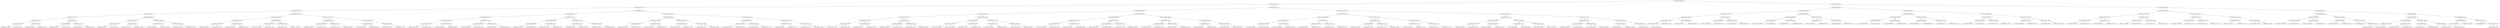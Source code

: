digraph G{
2045282581 [label="Node{data=[6309, 6309]}"]
2045282581 -> 1171483858
1171483858 [label="Node{data=[5216, 5216]}"]
1171483858 -> 536204445
536204445 [label="Node{data=[3997, 3997]}"]
536204445 -> 1309639903
1309639903 [label="Node{data=[3300, 3300]}"]
1309639903 -> 1938955306
1938955306 [label="Node{data=[539, 539]}"]
1938955306 -> 762923894
762923894 [label="Node{data=[531, 531]}"]
762923894 -> 479802232
479802232 [label="Node{data=[527, 527]}"]
479802232 -> 771908936
771908936 [label="Node{data=[512, 512]}"]
771908936 -> 1293045742
1293045742 [label="Node{data=[345, 345]}"]
771908936 -> 710381505
710381505 [label="Node{data=[526, 526]}"]
479802232 -> 2139122432
2139122432 [label="Node{data=[529, 529]}"]
2139122432 -> 1108699549
1108699549 [label="Node{data=[528, 528]}"]
2139122432 -> 489104142
489104142 [label="Node{data=[530, 530]}"]
762923894 -> 186162924
186162924 [label="Node{data=[535, 535]}"]
186162924 -> 2008825060
2008825060 [label="Node{data=[533, 533]}"]
2008825060 -> 512555535
512555535 [label="Node{data=[532, 532]}"]
2008825060 -> 974620035
974620035 [label="Node{data=[534, 534]}"]
186162924 -> 1974965203
1974965203 [label="Node{data=[537, 537]}"]
1974965203 -> 1677384349
1677384349 [label="Node{data=[536, 536]}"]
1974965203 -> 442435695
442435695 [label="Node{data=[538, 538]}"]
1938955306 -> 484621626
484621626 [label="Node{data=[3288, 3288]}"]
484621626 -> 1426234494
1426234494 [label="Node{data=[549, 549]}"]
1426234494 -> 1620679281
1620679281 [label="Node{data=[541, 541]}"]
1620679281 -> 48757373
48757373 [label="Node{data=[540, 540]}"]
1620679281 -> 199597174
199597174 [label="Node{data=[542, 542]}"]
1426234494 -> 1254428696
1254428696 [label="Node{data=[620, 620]}"]
1254428696 -> 1713590563
1713590563 [label="Node{data=[617, 617]}"]
1254428696 -> 1529510792
1529510792 [label="Node{data=[1020, 1020]}"]
484621626 -> 2081118903
2081118903 [label="Node{data=[3296, 3296]}"]
2081118903 -> 514638078
514638078 [label="Node{data=[3294, 3294]}"]
514638078 -> 1652174913
1652174913 [label="Node{data=[3293, 3293]}"]
514638078 -> 1787093437
1787093437 [label="Node{data=[3295, 3295]}"]
2081118903 -> 1283244216
1283244216 [label="Node{data=[3298, 3298]}"]
1283244216 -> 875512569
875512569 [label="Node{data=[3297, 3297]}"]
1283244216 -> 132416517
132416517 [label="Node{data=[3299, 3299]}"]
1309639903 -> 1252000845
1252000845 [label="Node{data=[3472, 3472]}"]
1252000845 -> 1626563745
1626563745 [label="Node{data=[3308, 3308]}"]
1626563745 -> 780520140
780520140 [label="Node{data=[3304, 3304]}"]
780520140 -> 224573365
224573365 [label="Node{data=[3302, 3302]}"]
224573365 -> 1193953336
1193953336 [label="Node{data=[3301, 3301]}"]
224573365 -> 1015544336
1015544336 [label="Node{data=[3303, 3303]}"]
780520140 -> 1020560614
1020560614 [label="Node{data=[3306, 3306]}"]
1020560614 -> 613635030
613635030 [label="Node{data=[3305, 3305]}"]
1020560614 -> 837661940
837661940 [label="Node{data=[3307, 3307]}"]
1626563745 -> 851025827
851025827 [label="Node{data=[3312, 3312]}"]
851025827 -> 710074022
710074022 [label="Node{data=[3310, 3310]}"]
710074022 -> 350303705
350303705 [label="Node{data=[3309, 3309]}"]
710074022 -> 1224178085
1224178085 [label="Node{data=[3311, 3311]}"]
851025827 -> 911057823
911057823 [label="Node{data=[3314, 3314]}"]
911057823 -> 173468702
173468702 [label="Node{data=[3313, 3313]}"]
911057823 -> 394547056
394547056 [label="Node{data=[3452, 3452]}"]
1252000845 -> 1691166324
1691166324 [label="Node{data=[3480, 3480]}"]
1691166324 -> 1070014505
1070014505 [label="Node{data=[3476, 3476]}"]
1070014505 -> 46927315
46927315 [label="Node{data=[3474, 3474]}"]
46927315 -> 923155765
923155765 [label="Node{data=[3473, 3473]}"]
46927315 -> 989152039
989152039 [label="Node{data=[3475, 3475]}"]
1070014505 -> 1010166328
1010166328 [label="Node{data=[3478, 3478]}"]
1010166328 -> 1593170680
1593170680 [label="Node{data=[3477, 3477]}"]
1010166328 -> 1478273926
1478273926 [label="Node{data=[3479, 3479]}"]
1691166324 -> 1214265305
1214265305 [label="Node{data=[3484, 3484]}"]
1214265305 -> 1536647367
1536647367 [label="Node{data=[3482, 3482]}"]
1536647367 -> 725963607
725963607 [label="Node{data=[3481, 3481]}"]
1536647367 -> 381197602
381197602 [label="Node{data=[3483, 3483]}"]
1214265305 -> 1605353171
1605353171 [label="Node{data=[3562, 3562]}"]
1605353171 -> 1071541433
1071541433 [label="Node{data=[3485, 3485]}"]
1605353171 -> 1048600574
1048600574 [label="Node{data=[3577, 3577]}"]
536204445 -> 1812173953
1812173953 [label="Node{data=[4801, 4801]}"]
1812173953 -> 1324934900
1324934900 [label="Node{data=[4686, 4686]}"]
1324934900 -> 42983478
42983478 [label="Node{data=[4007, 4007]}"]
42983478 -> 1045180470
1045180470 [label="Node{data=[4003, 4003]}"]
1045180470 -> 1318788322
1318788322 [label="Node{data=[4001, 4001]}"]
1318788322 -> 1197313155
1197313155 [label="Node{data=[4000, 4000]}"]
1318788322 -> 984500750
984500750 [label="Node{data=[4002, 4002]}"]
1045180470 -> 1706823917
1706823917 [label="Node{data=[4005, 4005]}"]
1706823917 -> 1943432372
1943432372 [label="Node{data=[4004, 4004]}"]
1706823917 -> 1489293273
1489293273 [label="Node{data=[4006, 4006]}"]
42983478 -> 284295413
284295413 [label="Node{data=[4011, 4011]}"]
284295413 -> 357323134
357323134 [label="Node{data=[4009, 4009]}"]
357323134 -> 1430203567
1430203567 [label="Node{data=[4008, 4008]}"]
357323134 -> 737905622
737905622 [label="Node{data=[4010, 4010]}"]
284295413 -> 722387956
722387956 [label="Node{data=[4267, 4267]}"]
722387956 -> 1556000842
1556000842 [label="Node{data=[4051, 4051]}"]
722387956 -> 1892197670
1892197670 [label="Node{data=[4685, 4685]}"]
1324934900 -> 119154130
119154130 [label="Node{data=[4793, 4793]}"]
119154130 -> 1523992486
1523992486 [label="Node{data=[4690, 4690]}"]
1523992486 -> 1942196310
1942196310 [label="Node{data=[4688, 4688]}"]
1942196310 -> 1184361117
1184361117 [label="Node{data=[4687, 4687]}"]
1942196310 -> 284521256
284521256 [label="Node{data=[4689, 4689]}"]
1523992486 -> 2029452775
2029452775 [label="Node{data=[4791, 4791]}"]
2029452775 -> 400069519
400069519 [label="Node{data=[4778, 4778]}"]
2029452775 -> 1851937003
1851937003 [label="Node{data=[4792, 4792]}"]
119154130 -> 1429537340
1429537340 [label="Node{data=[4797, 4797]}"]
1429537340 -> 451138744
451138744 [label="Node{data=[4795, 4795]}"]
451138744 -> 1232365696
1232365696 [label="Node{data=[4794, 4794]}"]
451138744 -> 904760397
904760397 [label="Node{data=[4796, 4796]}"]
1429537340 -> 1211386926
1211386926 [label="Node{data=[4799, 4799]}"]
1211386926 -> 1291192196
1291192196 [label="Node{data=[4798, 4798]}"]
1211386926 -> 640440050
640440050 [label="Node{data=[4800, 4800]}"]
1812173953 -> 2147101086
2147101086 [label="Node{data=[5200, 5200]}"]
2147101086 -> 365256563
365256563 [label="Node{data=[5192, 5192]}"]
365256563 -> 1777573992
1777573992 [label="Node{data=[5188, 5188]}"]
1777573992 -> 766308450
766308450 [label="Node{data=[5186, 5186]}"]
766308450 -> 53774992
53774992 [label="Node{data=[5185, 5185]}"]
766308450 -> 1018520386
1018520386 [label="Node{data=[5187, 5187]}"]
1777573992 -> 1219589212
1219589212 [label="Node{data=[5190, 5190]}"]
1219589212 -> 39101128
39101128 [label="Node{data=[5189, 5189]}"]
1219589212 -> 622053400
622053400 [label="Node{data=[5191, 5191]}"]
365256563 -> 841683083
841683083 [label="Node{data=[5196, 5196]}"]
841683083 -> 1903919366
1903919366 [label="Node{data=[5194, 5194]}"]
1903919366 -> 1453211395
1453211395 [label="Node{data=[5193, 5193]}"]
1903919366 -> 1836478144
1836478144 [label="Node{data=[5195, 5195]}"]
841683083 -> 120820909
120820909 [label="Node{data=[5198, 5198]}"]
120820909 -> 711808764
711808764 [label="Node{data=[5197, 5197]}"]
120820909 -> 229380757
229380757 [label="Node{data=[5199, 5199]}"]
2147101086 -> 1408396686
1408396686 [label="Node{data=[5208, 5208]}"]
1408396686 -> 1224678817
1224678817 [label="Node{data=[5204, 5204]}"]
1224678817 -> 140867828
140867828 [label="Node{data=[5202, 5202]}"]
140867828 -> 1706097623
1706097623 [label="Node{data=[5201, 5201]}"]
140867828 -> 627991794
627991794 [label="Node{data=[5203, 5203]}"]
1224678817 -> 365721579
365721579 [label="Node{data=[5206, 5206]}"]
365721579 -> 911019902
911019902 [label="Node{data=[5205, 5205]}"]
365721579 -> 1413555235
1413555235 [label="Node{data=[5207, 5207]}"]
1408396686 -> 48141229
48141229 [label="Node{data=[5212, 5212]}"]
48141229 -> 1960566578
1960566578 [label="Node{data=[5210, 5210]}"]
1960566578 -> 716376104
716376104 [label="Node{data=[5209, 5209]}"]
1960566578 -> 2005811553
2005811553 [label="Node{data=[5211, 5211]}"]
48141229 -> 29091782
29091782 [label="Node{data=[5214, 5214]}"]
29091782 -> 733190796
733190796 [label="Node{data=[5213, 5213]}"]
29091782 -> 426980762
426980762 [label="Node{data=[5215, 5215]}"]
1171483858 -> 477358748
477358748 [label="Node{data=[5690, 5690]}"]
477358748 -> 1118354179
1118354179 [label="Node{data=[5248, 5248]}"]
1118354179 -> 1979199008
1979199008 [label="Node{data=[5232, 5232]}"]
1979199008 -> 1965497056
1965497056 [label="Node{data=[5224, 5224]}"]
1965497056 -> 1988311506
1988311506 [label="Node{data=[5220, 5220]}"]
1988311506 -> 1911878818
1911878818 [label="Node{data=[5218, 5218]}"]
1911878818 -> 1170820498
1170820498 [label="Node{data=[5217, 5217]}"]
1911878818 -> 141864913
141864913 [label="Node{data=[5219, 5219]}"]
1988311506 -> 1742097060
1742097060 [label="Node{data=[5222, 5222]}"]
1742097060 -> 835838744
835838744 [label="Node{data=[5221, 5221]}"]
1742097060 -> 1048284525
1048284525 [label="Node{data=[5223, 5223]}"]
1965497056 -> 333231956
333231956 [label="Node{data=[5228, 5228]}"]
333231956 -> 1175084257
1175084257 [label="Node{data=[5226, 5226]}"]
1175084257 -> 2029895195
2029895195 [label="Node{data=[5225, 5225]}"]
1175084257 -> 445596812
445596812 [label="Node{data=[5227, 5227]}"]
333231956 -> 1813984926
1813984926 [label="Node{data=[5230, 5230]}"]
1813984926 -> 2028376744
2028376744 [label="Node{data=[5229, 5229]}"]
1813984926 -> 1837033161
1837033161 [label="Node{data=[5231, 5231]}"]
1979199008 -> 229991630
229991630 [label="Node{data=[5240, 5240]}"]
229991630 -> 403376160
403376160 [label="Node{data=[5236, 5236]}"]
403376160 -> 1421126235
1421126235 [label="Node{data=[5234, 5234]}"]
1421126235 -> 1315329706
1315329706 [label="Node{data=[5233, 5233]}"]
1421126235 -> 1750325436
1750325436 [label="Node{data=[5235, 5235]}"]
403376160 -> 676956062
676956062 [label="Node{data=[5238, 5238]}"]
676956062 -> 1506674364
1506674364 [label="Node{data=[5237, 5237]}"]
676956062 -> 627165225
627165225 [label="Node{data=[5239, 5239]}"]
229991630 -> 1400992257
1400992257 [label="Node{data=[5244, 5244]}"]
1400992257 -> 931166872
931166872 [label="Node{data=[5242, 5242]}"]
931166872 -> 517108018
517108018 [label="Node{data=[5241, 5241]}"]
931166872 -> 895078977
895078977 [label="Node{data=[5243, 5243]}"]
1400992257 -> 1838198673
1838198673 [label="Node{data=[5246, 5246]}"]
1838198673 -> 1500531713
1500531713 [label="Node{data=[5245, 5245]}"]
1838198673 -> 1420226044
1420226044 [label="Node{data=[5247, 5247]}"]
1118354179 -> 790034163
790034163 [label="Node{data=[5674, 5674]}"]
790034163 -> 1192376487
1192376487 [label="Node{data=[5666, 5666]}"]
1192376487 -> 475624448
475624448 [label="Node{data=[5252, 5252]}"]
475624448 -> 2146673530
2146673530 [label="Node{data=[5250, 5250]}"]
2146673530 -> 1741320985
1741320985 [label="Node{data=[5249, 5249]}"]
2146673530 -> 827041863
827041863 [label="Node{data=[5251, 5251]}"]
475624448 -> 1726292762
1726292762 [label="Node{data=[5254, 5254]}"]
1726292762 -> 74429647
74429647 [label="Node{data=[5253, 5253]}"]
1726292762 -> 805920224
805920224 [label="Node{data=[5665, 5665]}"]
1192376487 -> 1550631478
1550631478 [label="Node{data=[5670, 5670]}"]
1550631478 -> 333367122
333367122 [label="Node{data=[5668, 5668]}"]
333367122 -> 1785643050
1785643050 [label="Node{data=[5667, 5667]}"]
333367122 -> 284325594
284325594 [label="Node{data=[5669, 5669]}"]
1550631478 -> 716536704
716536704 [label="Node{data=[5672, 5672]}"]
716536704 -> 1337249235
1337249235 [label="Node{data=[5671, 5671]}"]
716536704 -> 1405561759
1405561759 [label="Node{data=[5673, 5673]}"]
790034163 -> 1342231451
1342231451 [label="Node{data=[5682, 5682]}"]
1342231451 -> 1374210912
1374210912 [label="Node{data=[5678, 5678]}"]
1374210912 -> 945512155
945512155 [label="Node{data=[5676, 5676]}"]
945512155 -> 1378484636
1378484636 [label="Node{data=[5675, 5675]}"]
945512155 -> 81828937
81828937 [label="Node{data=[5677, 5677]}"]
1374210912 -> 331670654
331670654 [label="Node{data=[5680, 5680]}"]
331670654 -> 1896602971
1896602971 [label="Node{data=[5679, 5679]}"]
331670654 -> 1932461063
1932461063 [label="Node{data=[5681, 5681]}"]
1342231451 -> 1932381439
1932381439 [label="Node{data=[5686, 5686]}"]
1932381439 -> 1199448560
1199448560 [label="Node{data=[5684, 5684]}"]
1199448560 -> 1748028737
1748028737 [label="Node{data=[5683, 5683]}"]
1199448560 -> 1672799100
1672799100 [label="Node{data=[5685, 5685]}"]
1932381439 -> 2120454593
2120454593 [label="Node{data=[5688, 5688]}"]
2120454593 -> 1218731612
1218731612 [label="Node{data=[5687, 5687]}"]
2120454593 -> 647022796
647022796 [label="Node{data=[5689, 5689]}"]
477358748 -> 1660641377
1660641377 [label="Node{data=[5722, 5722]}"]
1660641377 -> 15992934
15992934 [label="Node{data=[5706, 5706]}"]
15992934 -> 1791549594
1791549594 [label="Node{data=[5698, 5698]}"]
1791549594 -> 1254003623
1254003623 [label="Node{data=[5694, 5694]}"]
1254003623 -> 1937709817
1937709817 [label="Node{data=[5692, 5692]}"]
1937709817 -> 1399360456
1399360456 [label="Node{data=[5691, 5691]}"]
1937709817 -> 2122939663
2122939663 [label="Node{data=[5693, 5693]}"]
1254003623 -> 1083505362
1083505362 [label="Node{data=[5696, 5696]}"]
1083505362 -> 1261930731
1261930731 [label="Node{data=[5695, 5695]}"]
1083505362 -> 1544977550
1544977550 [label="Node{data=[5697, 5697]}"]
1791549594 -> 1765937926
1765937926 [label="Node{data=[5702, 5702]}"]
1765937926 -> 250033814
250033814 [label="Node{data=[5700, 5700]}"]
250033814 -> 2036369265
2036369265 [label="Node{data=[5699, 5699]}"]
250033814 -> 377321183
377321183 [label="Node{data=[5701, 5701]}"]
1765937926 -> 1876860213
1876860213 [label="Node{data=[5704, 5704]}"]
1876860213 -> 1480218078
1480218078 [label="Node{data=[5703, 5703]}"]
1876860213 -> 622594727
622594727 [label="Node{data=[5705, 5705]}"]
15992934 -> 1487555413
1487555413 [label="Node{data=[5714, 5714]}"]
1487555413 -> 1132872256
1132872256 [label="Node{data=[5710, 5710]}"]
1132872256 -> 1234729803
1234729803 [label="Node{data=[5708, 5708]}"]
1234729803 -> 202643949
202643949 [label="Node{data=[5707, 5707]}"]
1234729803 -> 116263897
116263897 [label="Node{data=[5709, 5709]}"]
1132872256 -> 1997266182
1997266182 [label="Node{data=[5712, 5712]}"]
1997266182 -> 2101588623
2101588623 [label="Node{data=[5711, 5711]}"]
1997266182 -> 1362368443
1362368443 [label="Node{data=[5713, 5713]}"]
1487555413 -> 670203527
670203527 [label="Node{data=[5718, 5718]}"]
670203527 -> 238576786
238576786 [label="Node{data=[5716, 5716]}"]
238576786 -> 1854892048
1854892048 [label="Node{data=[5715, 5715]}"]
238576786 -> 527905717
527905717 [label="Node{data=[5717, 5717]}"]
670203527 -> 725967002
725967002 [label="Node{data=[5720, 5720]}"]
725967002 -> 1712627092
1712627092 [label="Node{data=[5719, 5719]}"]
725967002 -> 1934534318
1934534318 [label="Node{data=[5721, 5721]}"]
1660641377 -> 1434638825
1434638825 [label="Node{data=[6293, 6293]}"]
1434638825 -> 1430463091
1430463091 [label="Node{data=[6285, 6285]}"]
1430463091 -> 402259314
402259314 [label="Node{data=[6281, 6281]}"]
402259314 -> 293880565
293880565 [label="Node{data=[5724, 5724]}"]
293880565 -> 1384811709
1384811709 [label="Node{data=[5723, 5723]}"]
293880565 -> 504790053
504790053 [label="Node{data=[6280, 6280]}"]
402259314 -> 1180434680
1180434680 [label="Node{data=[6283, 6283]}"]
1180434680 -> 1971089708
1971089708 [label="Node{data=[6282, 6282]}"]
1180434680 -> 1930814554
1930814554 [label="Node{data=[6284, 6284]}"]
1430463091 -> 1582254409
1582254409 [label="Node{data=[6289, 6289]}"]
1582254409 -> 2024982968
2024982968 [label="Node{data=[6287, 6287]}"]
2024982968 -> 1850811027
1850811027 [label="Node{data=[6286, 6286]}"]
2024982968 -> 851061815
851061815 [label="Node{data=[6288, 6288]}"]
1582254409 -> 370884136
370884136 [label="Node{data=[6291, 6291]}"]
370884136 -> 2013973082
2013973082 [label="Node{data=[6290, 6290]}"]
370884136 -> 531114610
531114610 [label="Node{data=[6292, 6292]}"]
1434638825 -> 2081449508
2081449508 [label="Node{data=[6301, 6301]}"]
2081449508 -> 859176432
859176432 [label="Node{data=[6297, 6297]}"]
859176432 -> 499362262
499362262 [label="Node{data=[6295, 6295]}"]
499362262 -> 1130818470
1130818470 [label="Node{data=[6294, 6294]}"]
499362262 -> 1018725544
1018725544 [label="Node{data=[6296, 6296]}"]
859176432 -> 545141938
545141938 [label="Node{data=[6299, 6299]}"]
545141938 -> 552842354
552842354 [label="Node{data=[6298, 6298]}"]
545141938 -> 1421623313
1421623313 [label="Node{data=[6300, 6300]}"]
2081449508 -> 744031210
744031210 [label="Node{data=[6305, 6305]}"]
744031210 -> 2111007095
2111007095 [label="Node{data=[6303, 6303]}"]
2111007095 -> 1086194331
1086194331 [label="Node{data=[6302, 6302]}"]
2111007095 -> 1983147605
1983147605 [label="Node{data=[6304, 6304]}"]
744031210 -> 303457578
303457578 [label="Node{data=[6307, 6307]}"]
303457578 -> 1961377486
1961377486 [label="Node{data=[6306, 6306]}"]
303457578 -> 1148342290
1148342290 [label="Node{data=[6308, 6308]}"]
2045282581 -> 291620879
291620879 [label="Node{data=[7085, 7085]}"]
291620879 -> 813682748
813682748 [label="Node{data=[6958, 6958]}"]
813682748 -> 97818291
97818291 [label="Node{data=[6371, 6371]}"]
97818291 -> 1399891163
1399891163 [label="Node{data=[6317, 6317]}"]
1399891163 -> 1288584970
1288584970 [label="Node{data=[6313, 6313]}"]
1288584970 -> 41871519
41871519 [label="Node{data=[6311, 6311]}"]
41871519 -> 599693165
599693165 [label="Node{data=[6310, 6310]}"]
41871519 -> 1967045053
1967045053 [label="Node{data=[6312, 6312]}"]
1288584970 -> 1219886719
1219886719 [label="Node{data=[6315, 6315]}"]
1219886719 -> 1039850982
1039850982 [label="Node{data=[6314, 6314]}"]
1219886719 -> 1781014731
1781014731 [label="Node{data=[6316, 6316]}"]
1399891163 -> 1792778082
1792778082 [label="Node{data=[6321, 6321]}"]
1792778082 -> 226148928
226148928 [label="Node{data=[6319, 6319]}"]
226148928 -> 1719942116
1719942116 [label="Node{data=[6318, 6318]}"]
226148928 -> 1291940231
1291940231 [label="Node{data=[6320, 6320]}"]
1792778082 -> 2065160138
2065160138 [label="Node{data=[6341, 6341]}"]
2065160138 -> 547648042
547648042 [label="Node{data=[6322, 6322]}"]
2065160138 -> 1731733185
1731733185 [label="Node{data=[6354, 6354]}"]
97818291 -> 569634536
569634536 [label="Node{data=[6950, 6950]}"]
569634536 -> 1688192155
1688192155 [label="Node{data=[6946, 6946]}"]
1688192155 -> 1730793216
1730793216 [label="Node{data=[6944, 6944]}"]
1730793216 -> 1099031306
1099031306 [label="Node{data=[6429, 6429]}"]
1730793216 -> 2143015292
2143015292 [label="Node{data=[6945, 6945]}"]
1688192155 -> 1696233740
1696233740 [label="Node{data=[6948, 6948]}"]
1696233740 -> 1281551200
1281551200 [label="Node{data=[6947, 6947]}"]
1696233740 -> 37079125
37079125 [label="Node{data=[6949, 6949]}"]
569634536 -> 598006110
598006110 [label="Node{data=[6954, 6954]}"]
598006110 -> 364910143
364910143 [label="Node{data=[6952, 6952]}"]
364910143 -> 1319294476
1319294476 [label="Node{data=[6951, 6951]}"]
364910143 -> 1660541165
1660541165 [label="Node{data=[6953, 6953]}"]
598006110 -> 1737655237
1737655237 [label="Node{data=[6956, 6956]}"]
1737655237 -> 1920336102
1920336102 [label="Node{data=[6955, 6955]}"]
1737655237 -> 717007378
717007378 [label="Node{data=[6957, 6957]}"]
813682748 -> 112079128
112079128 [label="Node{data=[6974, 6974]}"]
112079128 -> 1968244387
1968244387 [label="Node{data=[6966, 6966]}"]
1968244387 -> 937581023
937581023 [label="Node{data=[6962, 6962]}"]
937581023 -> 2017560843
2017560843 [label="Node{data=[6960, 6960]}"]
2017560843 -> 261116394
261116394 [label="Node{data=[6959, 6959]}"]
2017560843 -> 1921596069
1921596069 [label="Node{data=[6961, 6961]}"]
937581023 -> 1468049802
1468049802 [label="Node{data=[6964, 6964]}"]
1468049802 -> 603810720
603810720 [label="Node{data=[6963, 6963]}"]
1468049802 -> 787439924
787439924 [label="Node{data=[6965, 6965]}"]
1968244387 -> 352860766
352860766 [label="Node{data=[6970, 6970]}"]
352860766 -> 1192627596
1192627596 [label="Node{data=[6968, 6968]}"]
1192627596 -> 268361381
268361381 [label="Node{data=[6967, 6967]}"]
1192627596 -> 1523443887
1523443887 [label="Node{data=[6969, 6969]}"]
352860766 -> 239334242
239334242 [label="Node{data=[6972, 6972]}"]
239334242 -> 2035213643
2035213643 [label="Node{data=[6971, 6971]}"]
239334242 -> 3938097
3938097 [label="Node{data=[6973, 6973]}"]
112079128 -> 897650441
897650441 [label="Node{data=[6982, 6982]}"]
897650441 -> 608711224
608711224 [label="Node{data=[6978, 6978]}"]
608711224 -> 706932551
706932551 [label="Node{data=[6976, 6976]}"]
706932551 -> 1246228653
1246228653 [label="Node{data=[6975, 6975]}"]
706932551 -> 2005096363
2005096363 [label="Node{data=[6977, 6977]}"]
608711224 -> 306143889
306143889 [label="Node{data=[6980, 6980]}"]
306143889 -> 794492742
794492742 [label="Node{data=[6979, 6979]}"]
306143889 -> 1517138072
1517138072 [label="Node{data=[6981, 6981]}"]
897650441 -> 935234161
935234161 [label="Node{data=[7081, 7081]}"]
935234161 -> 1593597437
1593597437 [label="Node{data=[7079, 7079]}"]
1593597437 -> 639904171
639904171 [label="Node{data=[6983, 6983]}"]
1593597437 -> 301638791
301638791 [label="Node{data=[7080, 7080]}"]
935234161 -> 1381259723
1381259723 [label="Node{data=[7083, 7083]}"]
1381259723 -> 1853613513
1853613513 [label="Node{data=[7082, 7082]}"]
1381259723 -> 1771430108
1771430108 [label="Node{data=[7084, 7084]}"]
291620879 -> 756002805
756002805 [label="Node{data=[8326, 8326]}"]
756002805 -> 1575301534
1575301534 [label="Node{data=[7268, 7268]}"]
1575301534 -> 1820443206
1820443206 [label="Node{data=[7145, 7145]}"]
1820443206 -> 718560266
718560266 [label="Node{data=[7089, 7089]}"]
718560266 -> 2062827170
2062827170 [label="Node{data=[7087, 7087]}"]
2062827170 -> 250186147
250186147 [label="Node{data=[7086, 7086]}"]
2062827170 -> 1813576138
1813576138 [label="Node{data=[7088, 7088]}"]
718560266 -> 1680137295
1680137295 [label="Node{data=[7091, 7091]}"]
1680137295 -> 1065283399
1065283399 [label="Node{data=[7090, 7090]}"]
1680137295 -> 2098777498
2098777498 [label="Node{data=[7092, 7092]}"]
1820443206 -> 1457896794
1457896794 [label="Node{data=[7264, 7264]}"]
1457896794 -> 350344557
350344557 [label="Node{data=[7262, 7262]}"]
350344557 -> 1554846817
1554846817 [label="Node{data=[7207, 7207]}"]
350344557 -> 1734502003
1734502003 [label="Node{data=[7263, 7263]}"]
1457896794 -> 471206056
471206056 [label="Node{data=[7266, 7266]}"]
471206056 -> 113704186
113704186 [label="Node{data=[7265, 7265]}"]
471206056 -> 847052383
847052383 [label="Node{data=[7267, 7267]}"]
1575301534 -> 1180260253
1180260253 [label="Node{data=[7276, 7276]}"]
1180260253 -> 1789281462
1789281462 [label="Node{data=[7272, 7272]}"]
1789281462 -> 1530287156
1530287156 [label="Node{data=[7270, 7270]}"]
1530287156 -> 242079499
242079499 [label="Node{data=[7269, 7269]}"]
1530287156 -> 33856740
33856740 [label="Node{data=[7271, 7271]}"]
1789281462 -> 1516235750
1516235750 [label="Node{data=[7274, 7274]}"]
1516235750 -> 857838445
857838445 [label="Node{data=[7273, 7273]}"]
1516235750 -> 1393872781
1393872781 [label="Node{data=[7275, 7275]}"]
1180260253 -> 1976666807
1976666807 [label="Node{data=[7280, 7280]}"]
1976666807 -> 1358188336
1358188336 [label="Node{data=[7278, 7278]}"]
1358188336 -> 1869681848
1869681848 [label="Node{data=[7277, 7277]}"]
1358188336 -> 443336316
443336316 [label="Node{data=[7279, 7279]}"]
1976666807 -> 1670472628
1670472628 [label="Node{data=[8293, 8293]}"]
1670472628 -> 292437305
292437305 [label="Node{data=[7281, 7281]}"]
1670472628 -> 1994207096
1994207096 [label="Node{data=[8325, 8325]}"]
756002805 -> 176048377
176048377 [label="Node{data=[8342, 8342]}"]
176048377 -> 1654261441
1654261441 [label="Node{data=[8334, 8334]}"]
1654261441 -> 50165854
50165854 [label="Node{data=[8330, 8330]}"]
50165854 -> 491004310
491004310 [label="Node{data=[8328, 8328]}"]
491004310 -> 1703250759
1703250759 [label="Node{data=[8327, 8327]}"]
491004310 -> 1469785400
1469785400 [label="Node{data=[8329, 8329]}"]
50165854 -> 1053657117
1053657117 [label="Node{data=[8332, 8332]}"]
1053657117 -> 37308099
37308099 [label="Node{data=[8331, 8331]}"]
1053657117 -> 1269770864
1269770864 [label="Node{data=[8333, 8333]}"]
1654261441 -> 1158903000
1158903000 [label="Node{data=[8338, 8338]}"]
1158903000 -> 390893831
390893831 [label="Node{data=[8336, 8336]}"]
390893831 -> 1602998899
1602998899 [label="Node{data=[8335, 8335]}"]
390893831 -> 1833275224
1833275224 [label="Node{data=[8337, 8337]}"]
1158903000 -> 858686364
858686364 [label="Node{data=[8340, 8340]}"]
858686364 -> 1075443799
1075443799 [label="Node{data=[8339, 8339]}"]
858686364 -> 1090560621
1090560621 [label="Node{data=[8341, 8341]}"]
176048377 -> 8313434
8313434 [label="Node{data=[8358, 8358]}"]
8313434 -> 1200327594
1200327594 [label="Node{data=[8350, 8350]}"]
1200327594 -> 1222576204
1222576204 [label="Node{data=[8346, 8346]}"]
1222576204 -> 210295024
210295024 [label="Node{data=[8344, 8344]}"]
210295024 -> 2060615473
2060615473 [label="Node{data=[8343, 8343]}"]
210295024 -> 1637838106
1637838106 [label="Node{data=[8345, 8345]}"]
1222576204 -> 1370657805
1370657805 [label="Node{data=[8348, 8348]}"]
1370657805 -> 465017235
465017235 [label="Node{data=[8347, 8347]}"]
1370657805 -> 1928680995
1928680995 [label="Node{data=[8349, 8349]}"]
1200327594 -> 1754792666
1754792666 [label="Node{data=[8354, 8354]}"]
1754792666 -> 768598328
768598328 [label="Node{data=[8352, 8352]}"]
768598328 -> 177446419
177446419 [label="Node{data=[8351, 8351]}"]
768598328 -> 1385141548
1385141548 [label="Node{data=[8353, 8353]}"]
1754792666 -> 2057945973
2057945973 [label="Node{data=[8356, 8356]}"]
2057945973 -> 675101497
675101497 [label="Node{data=[8355, 8355]}"]
2057945973 -> 1053313835
1053313835 [label="Node{data=[8357, 8357]}"]
8313434 -> 281059115
281059115 [label="Node{data=[8560, 8560]}"]
281059115 -> 616973357
616973357 [label="Node{data=[8360, 8360]}"]
616973357 -> 1701005183
1701005183 [label="Node{data=[8359, 8359]}"]
616973357 -> 428792299
428792299 [label="Node{data=[8361, 8361]}"]
281059115 -> 228799542
228799542 [label="Node{data=[9457, 9457]}"]
228799542 -> 466808451
466808451 [label="Node{data=[8648, 8648]}"]
228799542 -> 1685391929
1685391929 [label="Node{data=[9521, 9521]}"]
1685391929 -> 198956765
198956765 [label="Node{data=[9798, 9798]}"]
}